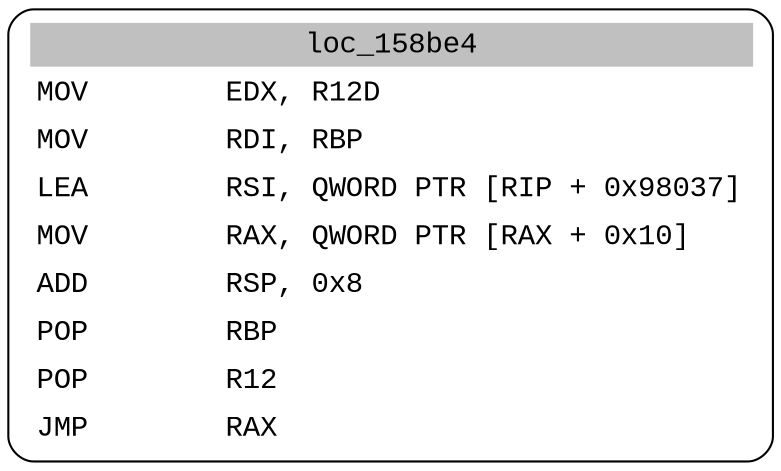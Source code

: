 digraph asm_graph {
1941 [
shape="Mrecord" fontname="Courier New"label =<<table border="0" cellborder="0" cellpadding="3"><tr><td align="center" colspan="2" bgcolor="grey">loc_158be4</td></tr><tr><td align="left">MOV        EDX, R12D</td></tr><tr><td align="left">MOV        RDI, RBP</td></tr><tr><td align="left">LEA        RSI, QWORD PTR [RIP + 0x98037]</td></tr><tr><td align="left">MOV        RAX, QWORD PTR [RAX + 0x10]</td></tr><tr><td align="left">ADD        RSP, 0x8</td></tr><tr><td align="left">POP        RBP</td></tr><tr><td align="left">POP        R12</td></tr><tr><td align="left">JMP        RAX</td></tr></table>> ];
}